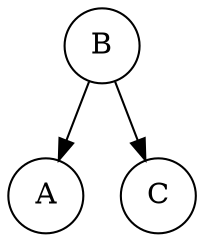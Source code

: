 digraph {
  node [shape=circle];
  A [label="A"];
  B [label="B"];
  C [label="C"];

  B->{A C};

  rank=same; A; C;
}
